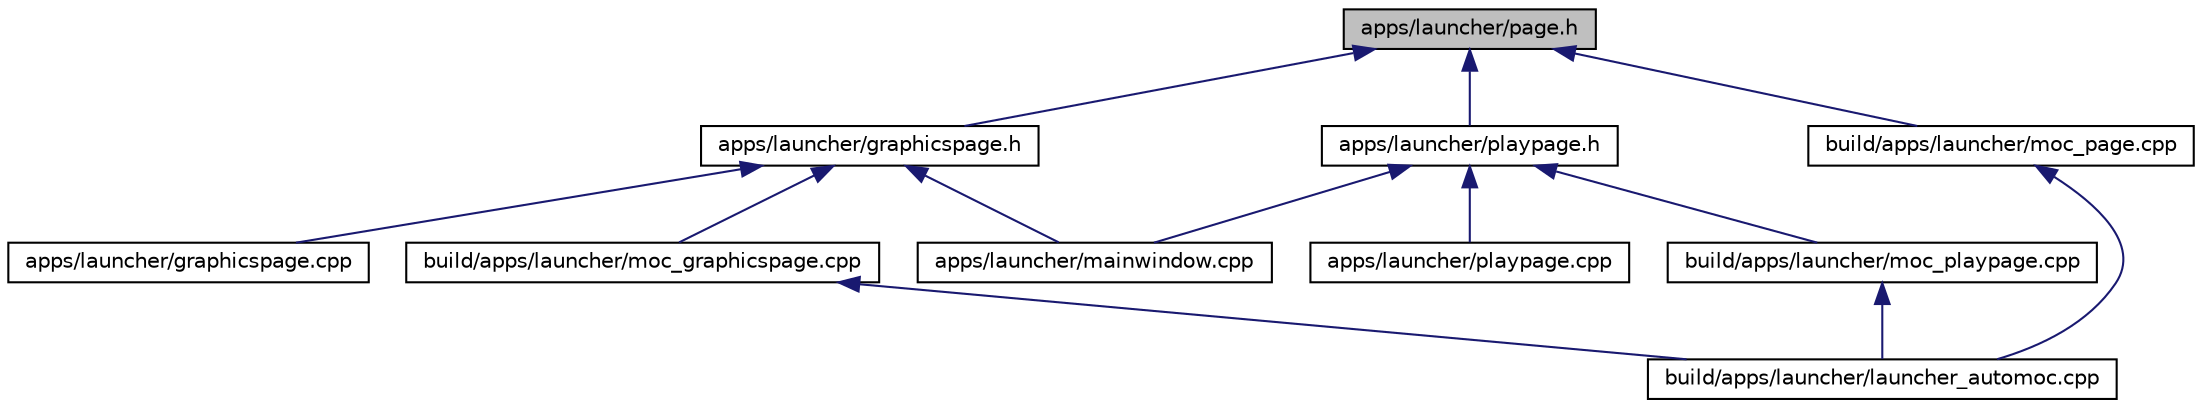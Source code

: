 digraph G
{
  edge [fontname="Helvetica",fontsize="10",labelfontname="Helvetica",labelfontsize="10"];
  node [fontname="Helvetica",fontsize="10",shape=record];
  Node1 [label="apps/launcher/page.h",height=0.2,width=0.4,color="black", fillcolor="grey75", style="filled" fontcolor="black"];
  Node1 -> Node2 [dir="back",color="midnightblue",fontsize="10",style="solid",fontname="Helvetica"];
  Node2 [label="apps/launcher/graphicspage.h",height=0.2,width=0.4,color="black", fillcolor="white", style="filled",URL="$graphicspage_8h.html"];
  Node2 -> Node3 [dir="back",color="midnightblue",fontsize="10",style="solid",fontname="Helvetica"];
  Node3 [label="apps/launcher/graphicspage.cpp",height=0.2,width=0.4,color="black", fillcolor="white", style="filled",URL="$graphicspage_8cpp.html"];
  Node2 -> Node4 [dir="back",color="midnightblue",fontsize="10",style="solid",fontname="Helvetica"];
  Node4 [label="apps/launcher/mainwindow.cpp",height=0.2,width=0.4,color="black", fillcolor="white", style="filled",URL="$launcher_2mainwindow_8cpp.html"];
  Node2 -> Node5 [dir="back",color="midnightblue",fontsize="10",style="solid",fontname="Helvetica"];
  Node5 [label="build/apps/launcher/moc_graphicspage.cpp",height=0.2,width=0.4,color="black", fillcolor="white", style="filled",URL="$moc__graphicspage_8cpp.html"];
  Node5 -> Node6 [dir="back",color="midnightblue",fontsize="10",style="solid",fontname="Helvetica"];
  Node6 [label="build/apps/launcher/launcher_automoc.cpp",height=0.2,width=0.4,color="black", fillcolor="white", style="filled",URL="$launcher__automoc_8cpp.html"];
  Node1 -> Node7 [dir="back",color="midnightblue",fontsize="10",style="solid",fontname="Helvetica"];
  Node7 [label="apps/launcher/playpage.h",height=0.2,width=0.4,color="black", fillcolor="white", style="filled",URL="$playpage_8h.html"];
  Node7 -> Node4 [dir="back",color="midnightblue",fontsize="10",style="solid",fontname="Helvetica"];
  Node7 -> Node8 [dir="back",color="midnightblue",fontsize="10",style="solid",fontname="Helvetica"];
  Node8 [label="apps/launcher/playpage.cpp",height=0.2,width=0.4,color="black", fillcolor="white", style="filled",URL="$playpage_8cpp.html"];
  Node7 -> Node9 [dir="back",color="midnightblue",fontsize="10",style="solid",fontname="Helvetica"];
  Node9 [label="build/apps/launcher/moc_playpage.cpp",height=0.2,width=0.4,color="black", fillcolor="white", style="filled",URL="$moc__playpage_8cpp.html"];
  Node9 -> Node6 [dir="back",color="midnightblue",fontsize="10",style="solid",fontname="Helvetica"];
  Node1 -> Node10 [dir="back",color="midnightblue",fontsize="10",style="solid",fontname="Helvetica"];
  Node10 [label="build/apps/launcher/moc_page.cpp",height=0.2,width=0.4,color="black", fillcolor="white", style="filled",URL="$moc__page_8cpp.html"];
  Node10 -> Node6 [dir="back",color="midnightblue",fontsize="10",style="solid",fontname="Helvetica"];
}
